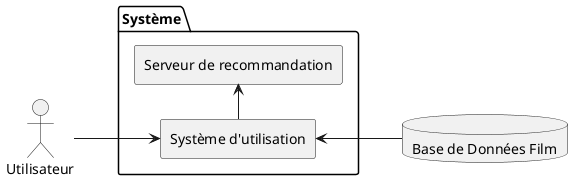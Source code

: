@startuml
left to right direction
package "Système" {


rectangle "Système d'utilisation" as GD
rectangle "Serveur de recommandation" as SR

}

actor Utilisateur as User

database "Base de Données Film" as DB



User-->GD
GD<--DB
GD->SR
@enduml
